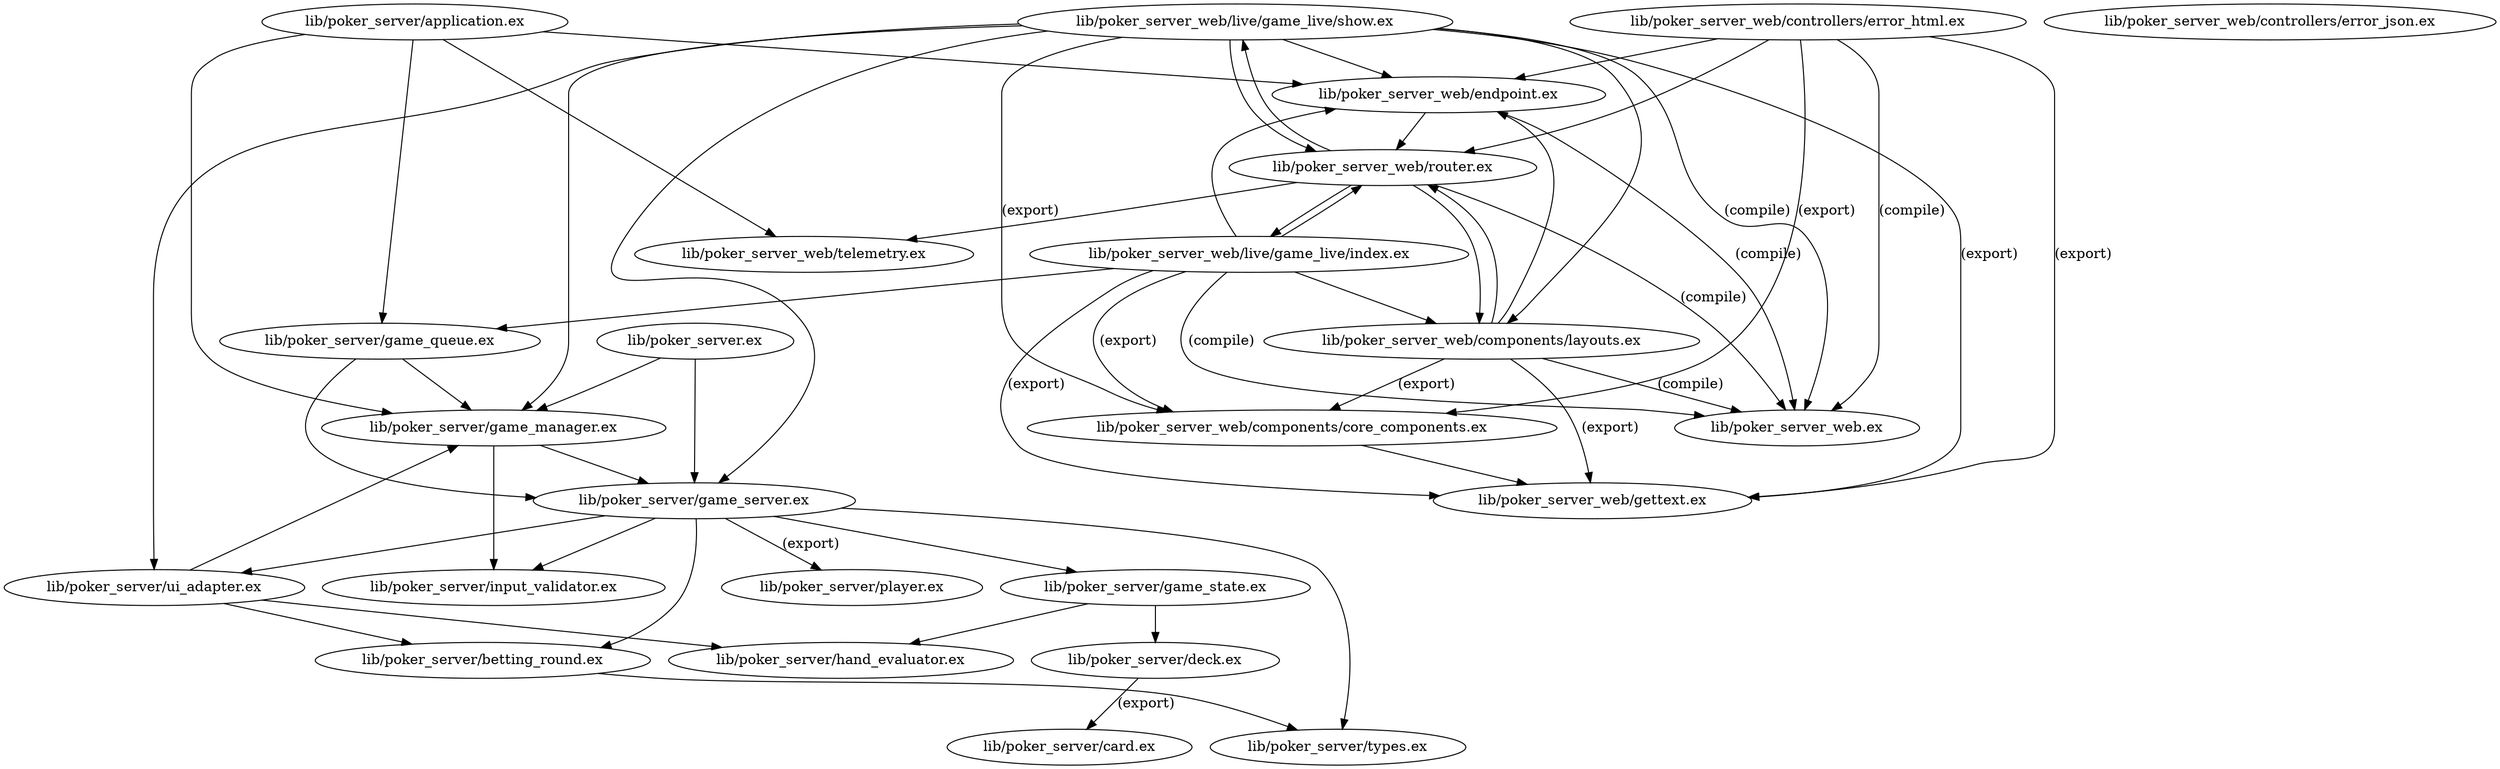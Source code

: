 digraph "xref graph" {
  "lib/poker_server.ex"
  "lib/poker_server.ex" -> "lib/poker_server/game_manager.ex"
  "lib/poker_server/game_manager.ex" -> "lib/poker_server/game_server.ex"
  "lib/poker_server/game_server.ex" -> "lib/poker_server/betting_round.ex"
  "lib/poker_server/betting_round.ex" -> "lib/poker_server/types.ex"
  "lib/poker_server/game_server.ex" -> "lib/poker_server/game_state.ex"
  "lib/poker_server/game_state.ex" -> "lib/poker_server/deck.ex"
  "lib/poker_server/deck.ex" -> "lib/poker_server/card.ex" [label="(export)"]
  "lib/poker_server/game_state.ex" -> "lib/poker_server/hand_evaluator.ex"
  "lib/poker_server/game_server.ex" -> "lib/poker_server/input_validator.ex"
  "lib/poker_server/game_server.ex" -> "lib/poker_server/player.ex" [label="(export)"]
  "lib/poker_server/game_server.ex" -> "lib/poker_server/types.ex"
  "lib/poker_server/game_server.ex" -> "lib/poker_server/ui_adapter.ex"
  "lib/poker_server/ui_adapter.ex" -> "lib/poker_server/betting_round.ex"
  "lib/poker_server/ui_adapter.ex" -> "lib/poker_server/game_manager.ex"
  "lib/poker_server/ui_adapter.ex" -> "lib/poker_server/hand_evaluator.ex"
  "lib/poker_server/game_manager.ex" -> "lib/poker_server/input_validator.ex"
  "lib/poker_server.ex" -> "lib/poker_server/game_server.ex"
  "lib/poker_server/application.ex"
  "lib/poker_server/application.ex" -> "lib/poker_server/game_manager.ex"
  "lib/poker_server/application.ex" -> "lib/poker_server/game_queue.ex"
  "lib/poker_server/game_queue.ex" -> "lib/poker_server/game_manager.ex"
  "lib/poker_server/game_queue.ex" -> "lib/poker_server/game_server.ex"
  "lib/poker_server/application.ex" -> "lib/poker_server_web/endpoint.ex"
  "lib/poker_server_web/endpoint.ex" -> "lib/poker_server_web.ex" [label="(compile)"]
  "lib/poker_server_web/endpoint.ex" -> "lib/poker_server_web/router.ex"
  "lib/poker_server_web/router.ex" -> "lib/poker_server_web.ex" [label="(compile)"]
  "lib/poker_server_web/router.ex" -> "lib/poker_server_web/components/layouts.ex"
  "lib/poker_server_web/components/layouts.ex" -> "lib/poker_server_web.ex" [label="(compile)"]
  "lib/poker_server_web/components/layouts.ex" -> "lib/poker_server_web/components/core_components.ex" [label="(export)"]
  "lib/poker_server_web/components/core_components.ex" -> "lib/poker_server_web/gettext.ex"
  "lib/poker_server_web/components/layouts.ex" -> "lib/poker_server_web/endpoint.ex"
  "lib/poker_server_web/components/layouts.ex" -> "lib/poker_server_web/gettext.ex" [label="(export)"]
  "lib/poker_server_web/components/layouts.ex" -> "lib/poker_server_web/router.ex"
  "lib/poker_server_web/router.ex" -> "lib/poker_server_web/live/game_live/index.ex"
  "lib/poker_server_web/live/game_live/index.ex" -> "lib/poker_server/game_queue.ex"
  "lib/poker_server_web/live/game_live/index.ex" -> "lib/poker_server_web.ex" [label="(compile)"]
  "lib/poker_server_web/live/game_live/index.ex" -> "lib/poker_server_web/components/core_components.ex" [label="(export)"]
  "lib/poker_server_web/live/game_live/index.ex" -> "lib/poker_server_web/components/layouts.ex"
  "lib/poker_server_web/live/game_live/index.ex" -> "lib/poker_server_web/endpoint.ex"
  "lib/poker_server_web/live/game_live/index.ex" -> "lib/poker_server_web/gettext.ex" [label="(export)"]
  "lib/poker_server_web/live/game_live/index.ex" -> "lib/poker_server_web/router.ex"
  "lib/poker_server_web/router.ex" -> "lib/poker_server_web/live/game_live/show.ex"
  "lib/poker_server_web/live/game_live/show.ex" -> "lib/poker_server/game_manager.ex"
  "lib/poker_server_web/live/game_live/show.ex" -> "lib/poker_server/game_server.ex"
  "lib/poker_server_web/live/game_live/show.ex" -> "lib/poker_server/ui_adapter.ex"
  "lib/poker_server_web/live/game_live/show.ex" -> "lib/poker_server_web.ex" [label="(compile)"]
  "lib/poker_server_web/live/game_live/show.ex" -> "lib/poker_server_web/components/core_components.ex" [label="(export)"]
  "lib/poker_server_web/live/game_live/show.ex" -> "lib/poker_server_web/components/layouts.ex"
  "lib/poker_server_web/live/game_live/show.ex" -> "lib/poker_server_web/endpoint.ex"
  "lib/poker_server_web/live/game_live/show.ex" -> "lib/poker_server_web/gettext.ex" [label="(export)"]
  "lib/poker_server_web/live/game_live/show.ex" -> "lib/poker_server_web/router.ex"
  "lib/poker_server_web/router.ex" -> "lib/poker_server_web/telemetry.ex"
  "lib/poker_server/application.ex" -> "lib/poker_server_web/telemetry.ex"
  "lib/poker_server/betting_round.ex"
  "lib/poker_server/card.ex"
  "lib/poker_server/deck.ex"
  "lib/poker_server/game_manager.ex"
  "lib/poker_server/game_queue.ex"
  "lib/poker_server/game_server.ex"
  "lib/poker_server/game_state.ex"
  "lib/poker_server/hand_evaluator.ex"
  "lib/poker_server/input_validator.ex"
  "lib/poker_server/player.ex"
  "lib/poker_server/types.ex"
  "lib/poker_server/ui_adapter.ex"
  "lib/poker_server_web.ex"
  "lib/poker_server_web/components/core_components.ex"
  "lib/poker_server_web/components/layouts.ex"
  "lib/poker_server_web/controllers/error_html.ex"
  "lib/poker_server_web/controllers/error_html.ex" -> "lib/poker_server_web.ex" [label="(compile)"]
  "lib/poker_server_web/controllers/error_html.ex" -> "lib/poker_server_web/components/core_components.ex" [label="(export)"]
  "lib/poker_server_web/controllers/error_html.ex" -> "lib/poker_server_web/endpoint.ex"
  "lib/poker_server_web/controllers/error_html.ex" -> "lib/poker_server_web/gettext.ex" [label="(export)"]
  "lib/poker_server_web/controllers/error_html.ex" -> "lib/poker_server_web/router.ex"
  "lib/poker_server_web/controllers/error_json.ex"
  "lib/poker_server_web/endpoint.ex"
  "lib/poker_server_web/gettext.ex"
  "lib/poker_server_web/live/game_live/index.ex"
  "lib/poker_server_web/live/game_live/show.ex"
  "lib/poker_server_web/router.ex"
  "lib/poker_server_web/telemetry.ex"
}
